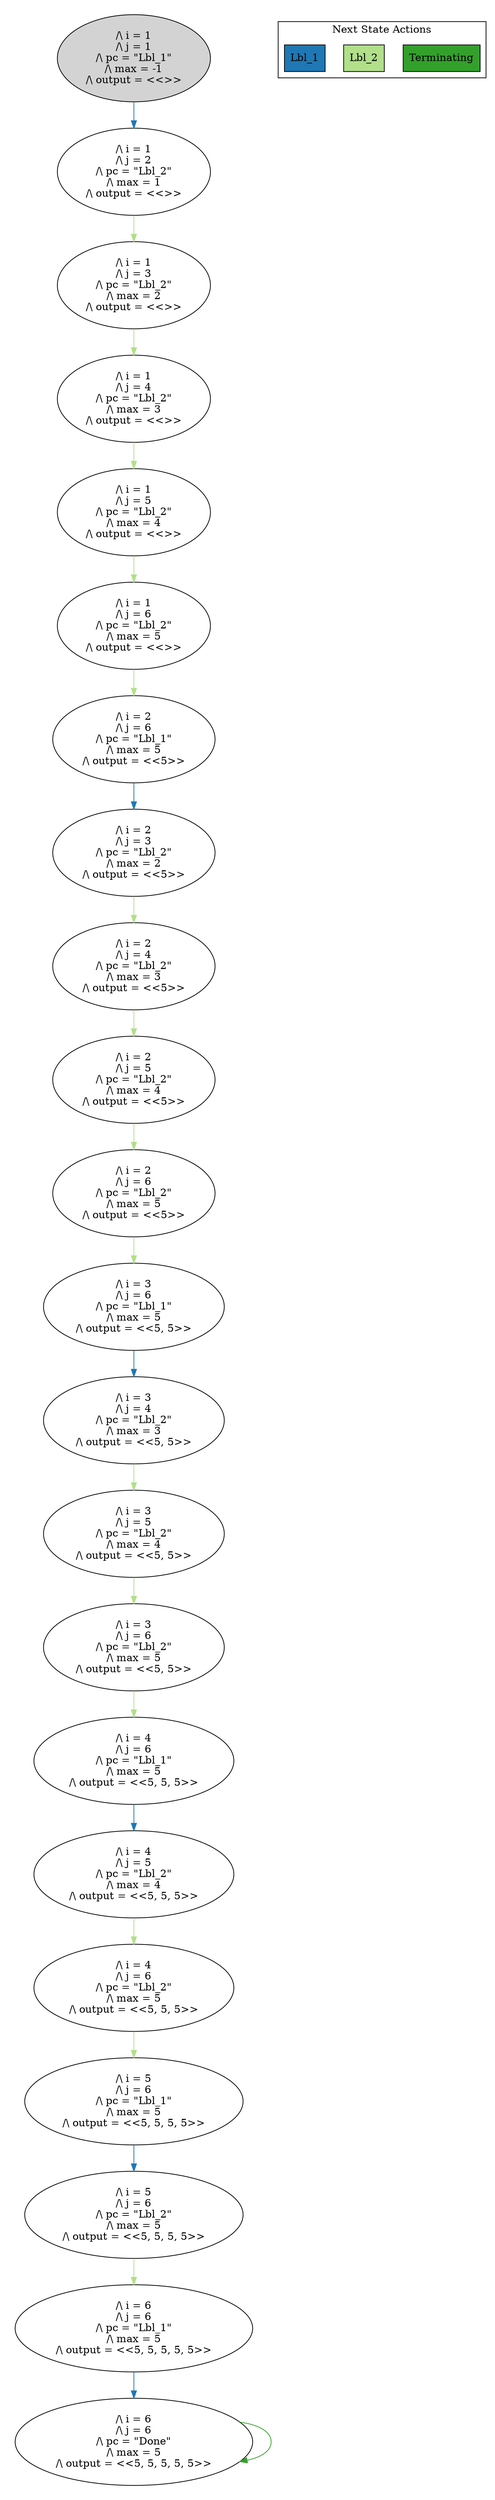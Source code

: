 strict digraph DiskGraph {
edge [colorscheme="paired12"]
nodesep=0.35;
subgraph cluster_graph {
color="white";
-2006658684465371324 [label="/\\ i = 1\n/\\ j = 1\n/\\ pc = \"Lbl_1\"\n/\\ max = -1\n/\\ output = <<>>",style = filled]
-2006658684465371324 -> -8828187675655742957 [label="",color="2",fontcolor="2"];
-8828187675655742957 [label="/\\ i = 1\n/\\ j = 2\n/\\ pc = \"Lbl_2\"\n/\\ max = 1\n/\\ output = <<>>"];
-8828187675655742957 -> -436026043937538858 [label="",color="3",fontcolor="3"];
-436026043937538858 [label="/\\ i = 1\n/\\ j = 3\n/\\ pc = \"Lbl_2\"\n/\\ max = 2\n/\\ output = <<>>"];
-436026043937538858 -> 7876628190934151723 [label="",color="3",fontcolor="3"];
7876628190934151723 [label="/\\ i = 1\n/\\ j = 4\n/\\ pc = \"Lbl_2\"\n/\\ max = 3\n/\\ output = <<>>"];
7876628190934151723 -> -2285853571708351555 [label="",color="3",fontcolor="3"];
-2285853571708351555 [label="/\\ i = 1\n/\\ j = 5\n/\\ pc = \"Lbl_2\"\n/\\ max = 4\n/\\ output = <<>>"];
-2285853571708351555 -> -7755961006077378655 [label="",color="3",fontcolor="3"];
-7755961006077378655 [label="/\\ i = 1\n/\\ j = 6\n/\\ pc = \"Lbl_2\"\n/\\ max = 5\n/\\ output = <<>>"];
-7755961006077378655 -> -7226033342280726339 [label="",color="3",fontcolor="3"];
-7226033342280726339 [label="/\\ i = 2\n/\\ j = 6\n/\\ pc = \"Lbl_1\"\n/\\ max = 5\n/\\ output = <<5>>"];
-7226033342280726339 -> -8103142430998011764 [label="",color="2",fontcolor="2"];
-8103142430998011764 [label="/\\ i = 2\n/\\ j = 3\n/\\ pc = \"Lbl_2\"\n/\\ max = 2\n/\\ output = <<5>>"];
-8103142430998011764 -> 2708802527251290124 [label="",color="3",fontcolor="3"];
2708802527251290124 [label="/\\ i = 2\n/\\ j = 4\n/\\ pc = \"Lbl_2\"\n/\\ max = 3\n/\\ output = <<5>>"];
2708802527251290124 -> -454869320574789071 [label="",color="3",fontcolor="3"];
-454869320574789071 [label="/\\ i = 2\n/\\ j = 5\n/\\ pc = \"Lbl_2\"\n/\\ max = 4\n/\\ output = <<5>>"];
-454869320574789071 -> -8864601473892335512 [label="",color="3",fontcolor="3"];
-8864601473892335512 [label="/\\ i = 2\n/\\ j = 6\n/\\ pc = \"Lbl_2\"\n/\\ max = 5\n/\\ output = <<5>>"];
-8864601473892335512 -> -7578927158189453705 [label="",color="3",fontcolor="3"];
-7578927158189453705 [label="/\\ i = 3\n/\\ j = 6\n/\\ pc = \"Lbl_1\"\n/\\ max = 5\n/\\ output = <<5, 5>>"];
-7578927158189453705 -> 3145458056887009105 [label="",color="2",fontcolor="2"];
3145458056887009105 [label="/\\ i = 3\n/\\ j = 4\n/\\ pc = \"Lbl_2\"\n/\\ max = 3\n/\\ output = <<5, 5>>"];
3145458056887009105 -> 8368474973914580759 [label="",color="3",fontcolor="3"];
8368474973914580759 [label="/\\ i = 3\n/\\ j = 5\n/\\ pc = \"Lbl_2\"\n/\\ max = 4\n/\\ output = <<5, 5>>"];
8368474973914580759 -> 7047989783093250232 [label="",color="3",fontcolor="3"];
7047989783093250232 [label="/\\ i = 3\n/\\ j = 6\n/\\ pc = \"Lbl_2\"\n/\\ max = 5\n/\\ output = <<5, 5>>"];
7047989783093250232 -> -2640784076015195293 [label="",color="3",fontcolor="3"];
-2640784076015195293 [label="/\\ i = 4\n/\\ j = 6\n/\\ pc = \"Lbl_1\"\n/\\ max = 5\n/\\ output = <<5, 5, 5>>"];
-2640784076015195293 -> 3975313699059409672 [label="",color="2",fontcolor="2"];
3975313699059409672 [label="/\\ i = 4\n/\\ j = 5\n/\\ pc = \"Lbl_2\"\n/\\ max = 4\n/\\ output = <<5, 5, 5>>"];
3975313699059409672 -> 5871691031144541957 [label="",color="3",fontcolor="3"];
5871691031144541957 [label="/\\ i = 4\n/\\ j = 6\n/\\ pc = \"Lbl_2\"\n/\\ max = 5\n/\\ output = <<5, 5, 5>>"];
5871691031144541957 -> 4639825652108208809 [label="",color="3",fontcolor="3"];
4639825652108208809 [label="/\\ i = 5\n/\\ j = 6\n/\\ pc = \"Lbl_1\"\n/\\ max = 5\n/\\ output = <<5, 5, 5, 5>>"];
4639825652108208809 -> 9188748456436156043 [label="",color="2",fontcolor="2"];
9188748456436156043 [label="/\\ i = 5\n/\\ j = 6\n/\\ pc = \"Lbl_2\"\n/\\ max = 5\n/\\ output = <<5, 5, 5, 5>>"];
9188748456436156043 -> -215323107318407680 [label="",color="3",fontcolor="3"];
-215323107318407680 [label="/\\ i = 6\n/\\ j = 6\n/\\ pc = \"Lbl_1\"\n/\\ max = 5\n/\\ output = <<5, 5, 5, 5, 5>>"];
-215323107318407680 -> -519111640527226545 [label="",color="2",fontcolor="2"];
-519111640527226545 [label="/\\ i = 6\n/\\ j = 6\n/\\ pc = \"Done\"\n/\\ max = 5\n/\\ output = <<5, 5, 5, 5, 5>>"];
-519111640527226545 -> -519111640527226545 [label="",color="4",fontcolor="4"];
{rank = same; -2006658684465371324;}
{rank = same; -8828187675655742957;}
{rank = same; -436026043937538858;}
{rank = same; 7876628190934151723;}
{rank = same; -2285853571708351555;}
{rank = same; -7755961006077378655;}
{rank = same; -7226033342280726339;}
{rank = same; -8103142430998011764;}
{rank = same; 2708802527251290124;}
{rank = same; -454869320574789071;}
{rank = same; -8864601473892335512;}
{rank = same; -7578927158189453705;}
{rank = same; 3145458056887009105;}
{rank = same; 8368474973914580759;}
{rank = same; 7047989783093250232;}
{rank = same; -2640784076015195293;}
{rank = same; 3975313699059409672;}
{rank = same; 5871691031144541957;}
{rank = same; 4639825652108208809;}
{rank = same; 9188748456436156043;}
{rank = same; -215323107318407680;}
{rank = same; -519111640527226545;}
}
subgraph cluster_legend {graph[style=bold];label = "Next State Actions" style="solid"
node [ labeljust="l",colorscheme="paired12",style=filled,shape=record ]
Terminating [label="Terminating",fillcolor=4]
Lbl_2 [label="Lbl_2",fillcolor=3]
Lbl_1 [label="Lbl_1",fillcolor=2]
}}